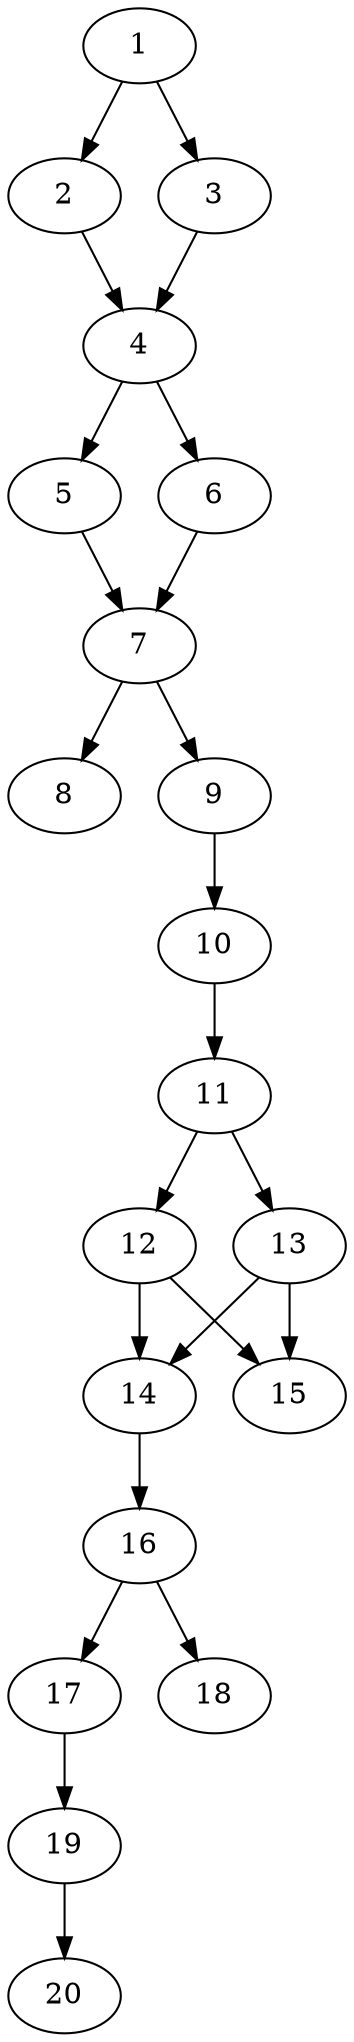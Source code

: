 // DAG automatically generated by daggen at Thu Oct  3 13:58:43 2019
// ./daggen --dot -n 20 --ccr 0.3 --fat 0.3 --regular 0.7 --density 0.9 --mindata 5242880 --maxdata 52428800 
digraph G {
  1 [size="56709120", alpha="0.07", expect_size="17012736"] 
  1 -> 2 [size ="17012736"]
  1 -> 3 [size ="17012736"]
  2 [size="116247893", alpha="0.18", expect_size="34874368"] 
  2 -> 4 [size ="34874368"]
  3 [size="103499093", alpha="0.12", expect_size="31049728"] 
  3 -> 4 [size ="31049728"]
  4 [size="136874667", alpha="0.04", expect_size="41062400"] 
  4 -> 5 [size ="41062400"]
  4 -> 6 [size ="41062400"]
  5 [size="142100480", alpha="0.06", expect_size="42630144"] 
  5 -> 7 [size ="42630144"]
  6 [size="62760960", alpha="0.07", expect_size="18828288"] 
  6 -> 7 [size ="18828288"]
  7 [size="48585387", alpha="0.19", expect_size="14575616"] 
  7 -> 8 [size ="14575616"]
  7 -> 9 [size ="14575616"]
  8 [size="49984853", alpha="0.07", expect_size="14995456"] 
  9 [size="86958080", alpha="0.20", expect_size="26087424"] 
  9 -> 10 [size ="26087424"]
  10 [size="134188373", alpha="0.05", expect_size="40256512"] 
  10 -> 11 [size ="40256512"]
  11 [size="125617493", alpha="0.08", expect_size="37685248"] 
  11 -> 12 [size ="37685248"]
  11 -> 13 [size ="37685248"]
  12 [size="25241600", alpha="0.13", expect_size="7572480"] 
  12 -> 14 [size ="7572480"]
  12 -> 15 [size ="7572480"]
  13 [size="168683520", alpha="0.04", expect_size="50605056"] 
  13 -> 14 [size ="50605056"]
  13 -> 15 [size ="50605056"]
  14 [size="102809600", alpha="0.01", expect_size="30842880"] 
  14 -> 16 [size ="30842880"]
  15 [size="131259733", alpha="0.16", expect_size="39377920"] 
  16 [size="20333227", alpha="0.12", expect_size="6099968"] 
  16 -> 17 [size ="6099968"]
  16 -> 18 [size ="6099968"]
  17 [size="74024960", alpha="0.11", expect_size="22207488"] 
  17 -> 19 [size ="22207488"]
  18 [size="65146880", alpha="0.03", expect_size="19544064"] 
  19 [size="121364480", alpha="0.09", expect_size="36409344"] 
  19 -> 20 [size ="36409344"]
  20 [size="121064107", alpha="0.07", expect_size="36319232"] 
}
